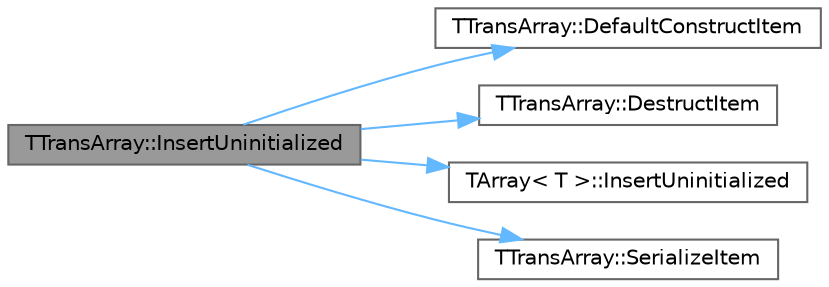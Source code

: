 digraph "TTransArray::InsertUninitialized"
{
 // INTERACTIVE_SVG=YES
 // LATEX_PDF_SIZE
  bgcolor="transparent";
  edge [fontname=Helvetica,fontsize=10,labelfontname=Helvetica,labelfontsize=10];
  node [fontname=Helvetica,fontsize=10,shape=box,height=0.2,width=0.4];
  rankdir="LR";
  Node1 [id="Node000001",label="TTransArray::InsertUninitialized",height=0.2,width=0.4,color="gray40", fillcolor="grey60", style="filled", fontcolor="black",tooltip=" "];
  Node1 -> Node2 [id="edge1_Node000001_Node000002",color="steelblue1",style="solid",tooltip=" "];
  Node2 [id="Node000002",label="TTransArray::DefaultConstructItem",height=0.2,width=0.4,color="grey40", fillcolor="white", style="filled",URL="$df/d41/classTTransArray.html#a9f7a62cad197576d82c75f2ecad5a6d4",tooltip=" "];
  Node1 -> Node3 [id="edge2_Node000001_Node000003",color="steelblue1",style="solid",tooltip=" "];
  Node3 [id="Node000003",label="TTransArray::DestructItem",height=0.2,width=0.4,color="grey40", fillcolor="white", style="filled",URL="$df/d41/classTTransArray.html#a2d3fd6c851c4a019b596d3de970a6acc",tooltip=" "];
  Node1 -> Node4 [id="edge3_Node000001_Node000004",color="steelblue1",style="solid",tooltip=" "];
  Node4 [id="Node000004",label="TArray\< T \>::InsertUninitialized",height=0.2,width=0.4,color="grey40", fillcolor="white", style="filled",URL="$d4/d52/classTArray.html#a9d7fb6ad6c8ae329f6883f0627107b75",tooltip=" "];
  Node1 -> Node5 [id="edge4_Node000001_Node000005",color="steelblue1",style="solid",tooltip=" "];
  Node5 [id="Node000005",label="TTransArray::SerializeItem",height=0.2,width=0.4,color="grey40", fillcolor="white", style="filled",URL="$df/d41/classTTransArray.html#a009e63e9e87a457c4c7cf9dedf5183f7",tooltip=" "];
}

